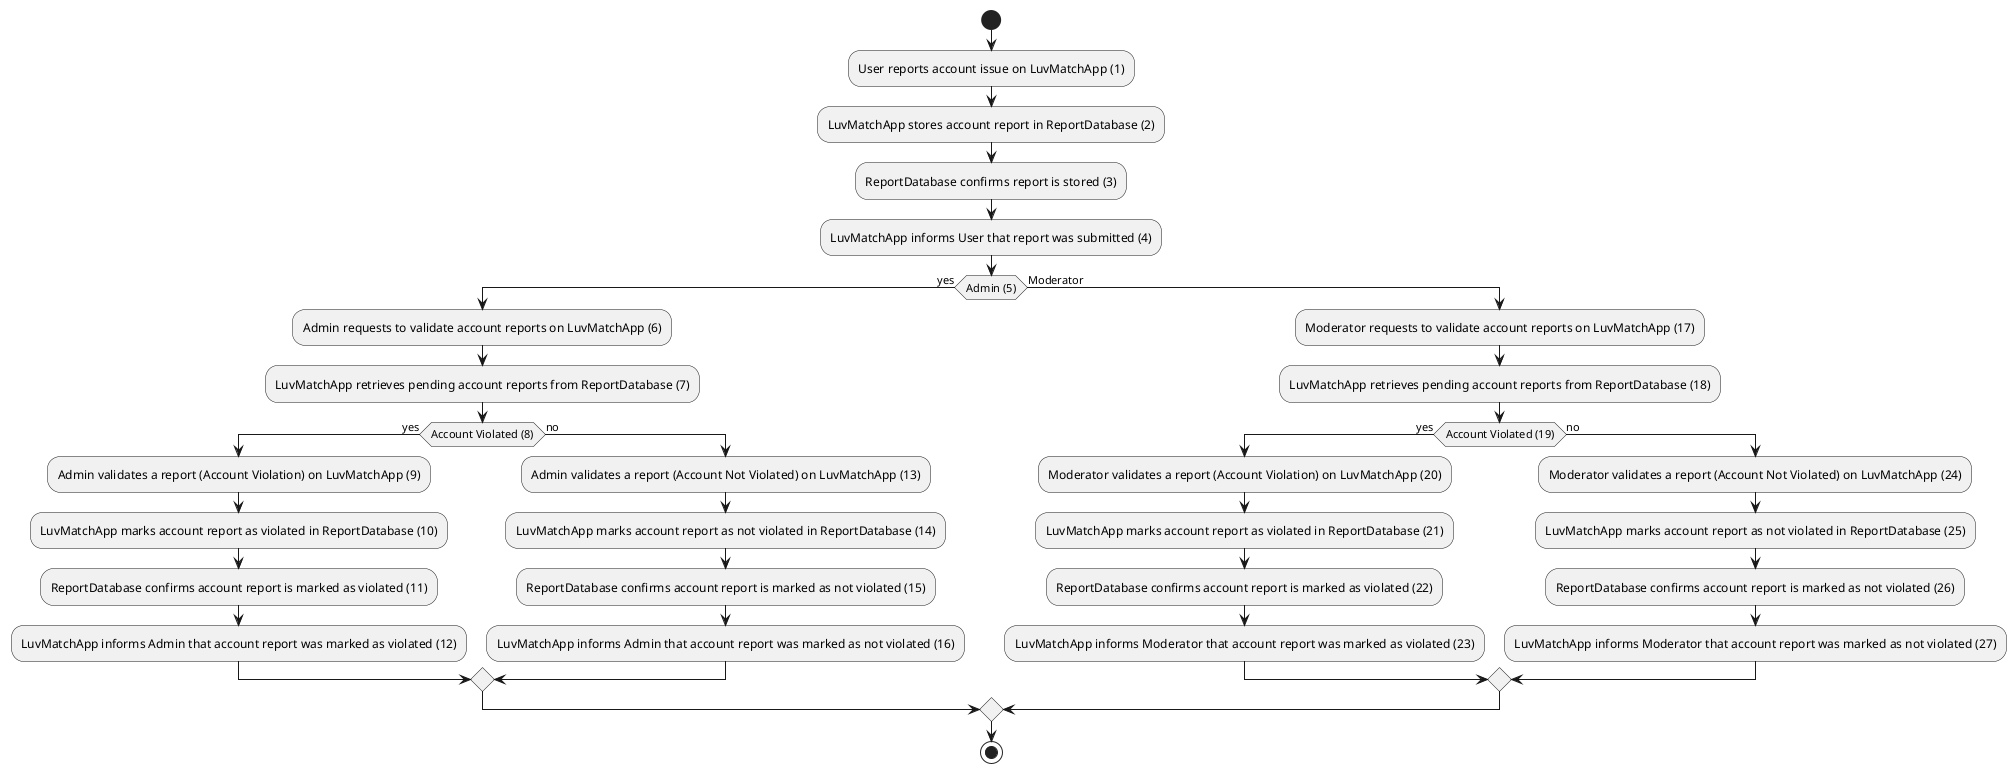 @startuml

start

:User reports account issue on LuvMatchApp (1);

:LuvMatchApp stores account report in ReportDatabase (2);

:ReportDatabase confirms report is stored (3);

:LuvMatchApp informs User that report was submitted (4);

if (Admin (5)) then (yes)
   :Admin requests to validate account reports on LuvMatchApp (6);
   :LuvMatchApp retrieves pending account reports from ReportDatabase (7);
   if (Account Violated (8)) then (yes)
      :Admin validates a report (Account Violation) on LuvMatchApp (9);
      :LuvMatchApp marks account report as violated in ReportDatabase (10);
      :ReportDatabase confirms account report is marked as violated (11);
      :LuvMatchApp informs Admin that account report was marked as violated (12);
   else (no)
      :Admin validates a report (Account Not Violated) on LuvMatchApp (13);
      :LuvMatchApp marks account report as not violated in ReportDatabase (14);
      :ReportDatabase confirms account report is marked as not violated (15);
      :LuvMatchApp informs Admin that account report was marked as not violated (16);
   endif
else (Moderator)
   :Moderator requests to validate account reports on LuvMatchApp (17);
   :LuvMatchApp retrieves pending account reports from ReportDatabase (18);
   if (Account Violated (19)) then (yes)
      :Moderator validates a report (Account Violation) on LuvMatchApp (20);
      :LuvMatchApp marks account report as violated in ReportDatabase (21);
      :ReportDatabase confirms account report is marked as violated (22);
      :LuvMatchApp informs Moderator that account report was marked as violated (23);
   else (no)
      :Moderator validates a report (Account Not Violated) on LuvMatchApp (24);
      :LuvMatchApp marks account report as not violated in ReportDatabase (25);
      :ReportDatabase confirms account report is marked as not violated (26);
      :LuvMatchApp informs Moderator that account report was marked as not violated (27);
   endif
endif

stop

@enduml
